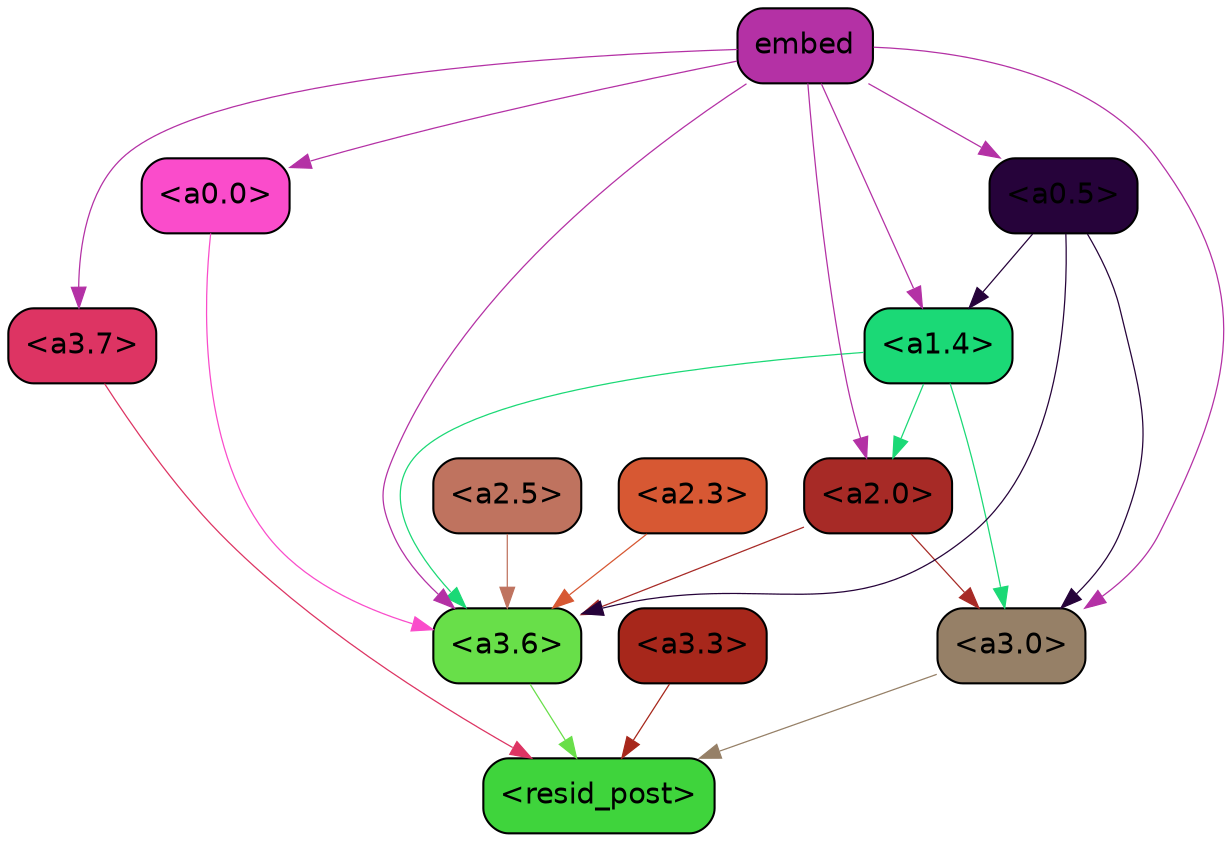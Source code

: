 strict digraph "" {
	graph [bgcolor=transparent,
		layout=dot,
		overlap=false,
		splines=true
	];
	"<a3.7>"	[color=black,
		fillcolor="#dd3463",
		fontname=Helvetica,
		shape=box,
		style="filled, rounded"];
	"<resid_post>"	[color=black,
		fillcolor="#3fd43c",
		fontname=Helvetica,
		shape=box,
		style="filled, rounded"];
	"<a3.7>" -> "<resid_post>"	[color="#dd3463",
		penwidth=0.6];
	"<a3.6>"	[color=black,
		fillcolor="#68df49",
		fontname=Helvetica,
		shape=box,
		style="filled, rounded"];
	"<a3.6>" -> "<resid_post>"	[color="#68df49",
		penwidth=0.6];
	"<a3.3>"	[color=black,
		fillcolor="#a7271b",
		fontname=Helvetica,
		shape=box,
		style="filled, rounded"];
	"<a3.3>" -> "<resid_post>"	[color="#a7271b",
		penwidth=0.6];
	"<a3.0>"	[color=black,
		fillcolor="#968067",
		fontname=Helvetica,
		shape=box,
		style="filled, rounded"];
	"<a3.0>" -> "<resid_post>"	[color="#968067",
		penwidth=0.6];
	"<a1.4>"	[color=black,
		fillcolor="#1bd976",
		fontname=Helvetica,
		shape=box,
		style="filled, rounded"];
	"<a1.4>" -> "<a3.6>"	[color="#1bd976",
		penwidth=0.6];
	"<a1.4>" -> "<a3.0>"	[color="#1bd976",
		penwidth=0.6];
	"<a2.0>"	[color=black,
		fillcolor="#a72a26",
		fontname=Helvetica,
		shape=box,
		style="filled, rounded"];
	"<a1.4>" -> "<a2.0>"	[color="#1bd976",
		penwidth=0.6];
	"<a2.5>"	[color=black,
		fillcolor="#bf735f",
		fontname=Helvetica,
		shape=box,
		style="filled, rounded"];
	"<a2.5>" -> "<a3.6>"	[color="#bf735f",
		penwidth=0.6];
	"<a2.3>"	[color=black,
		fillcolor="#d75833",
		fontname=Helvetica,
		shape=box,
		style="filled, rounded"];
	"<a2.3>" -> "<a3.6>"	[color="#d75833",
		penwidth=0.6];
	"<a2.0>" -> "<a3.6>"	[color="#a72a26",
		penwidth=0.6];
	"<a2.0>" -> "<a3.0>"	[color="#a72a26",
		penwidth=0.6];
	embed	[color=black,
		fillcolor="#b431a5",
		fontname=Helvetica,
		shape=box,
		style="filled, rounded"];
	embed -> "<a3.7>"	[color="#b431a5",
		penwidth=0.6];
	embed -> "<a3.6>"	[color="#b431a5",
		penwidth=0.6];
	embed -> "<a3.0>"	[color="#b431a5",
		penwidth=0.6];
	embed -> "<a1.4>"	[color="#b431a5",
		penwidth=0.6];
	embed -> "<a2.0>"	[color="#b431a5",
		penwidth=0.6];
	"<a0.5>"	[color=black,
		fillcolor="#26033a",
		fontname=Helvetica,
		shape=box,
		style="filled, rounded"];
	embed -> "<a0.5>"	[color="#b431a5",
		penwidth=0.6];
	"<a0.0>"	[color=black,
		fillcolor="#fa4ccb",
		fontname=Helvetica,
		shape=box,
		style="filled, rounded"];
	embed -> "<a0.0>"	[color="#b431a5",
		penwidth=0.6];
	"<a0.5>" -> "<a3.6>"	[color="#26033a",
		penwidth=0.6];
	"<a0.5>" -> "<a3.0>"	[color="#26033a",
		penwidth=0.6];
	"<a0.5>" -> "<a1.4>"	[color="#26033a",
		penwidth=0.6];
	"<a0.0>" -> "<a3.6>"	[color="#fa4ccb",
		penwidth=0.6];
}
